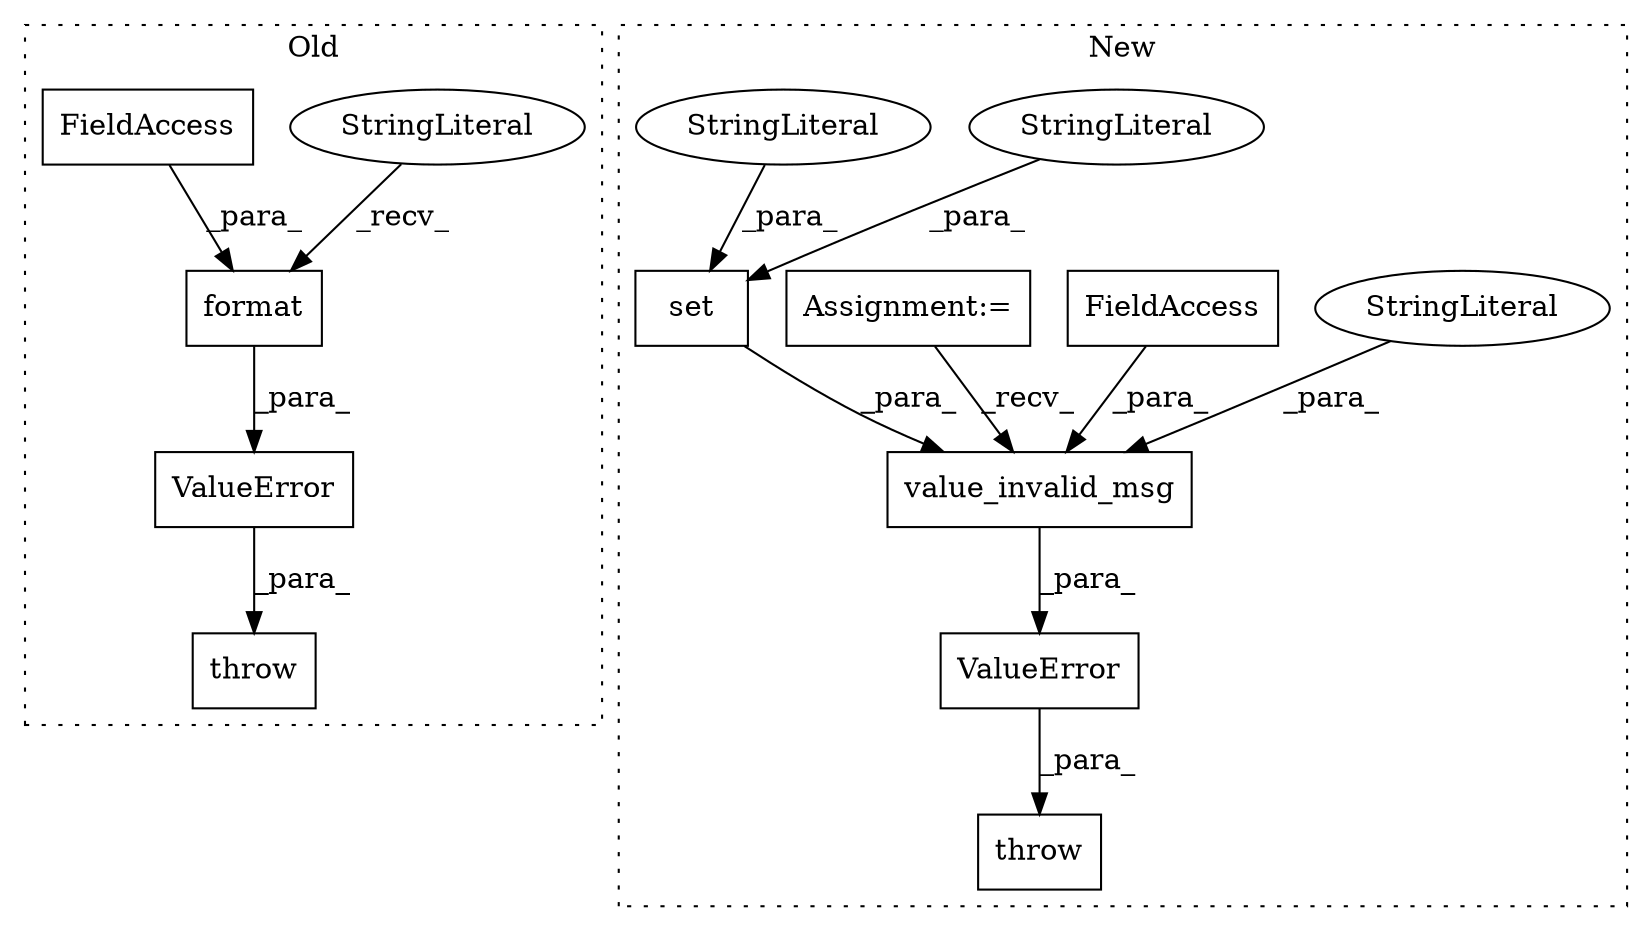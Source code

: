 digraph G {
subgraph cluster0 {
1 [label="ValueError" a="32" s="589,682" l="11,1" shape="box"];
3 [label="throw" a="53" s="583" l="6" shape="box"];
5 [label="format" a="32" s="644,681" l="7,1" shape="box"];
8 [label="StringLiteral" a="45" s="600" l="43" shape="ellipse"];
10 [label="FieldAccess" a="22" s="651" l="4" shape="box"];
label = "Old";
style="dotted";
}
subgraph cluster1 {
2 [label="value_invalid_msg" a="32" s="638,684" l="18,1" shape="box"];
4 [label="throw" a="53" s="614" l="6" shape="box"];
6 [label="ValueError" a="32" s="620,685" l="11,1" shape="box"];
7 [label="StringLiteral" a="45" s="656" l="6" shape="ellipse"];
9 [label="FieldAccess" a="22" s="663" l="4" shape="box"];
11 [label="set" a="32" s="668,683" l="4,1" shape="box"];
12 [label="Assignment:=" a="7" s="199" l="6" shape="box"];
13 [label="StringLiteral" a="45" s="672" l="5" shape="ellipse"];
14 [label="StringLiteral" a="45" s="678" l="5" shape="ellipse"];
label = "New";
style="dotted";
}
1 -> 3 [label="_para_"];
2 -> 6 [label="_para_"];
5 -> 1 [label="_para_"];
6 -> 4 [label="_para_"];
7 -> 2 [label="_para_"];
8 -> 5 [label="_recv_"];
9 -> 2 [label="_para_"];
10 -> 5 [label="_para_"];
11 -> 2 [label="_para_"];
12 -> 2 [label="_recv_"];
13 -> 11 [label="_para_"];
14 -> 11 [label="_para_"];
}